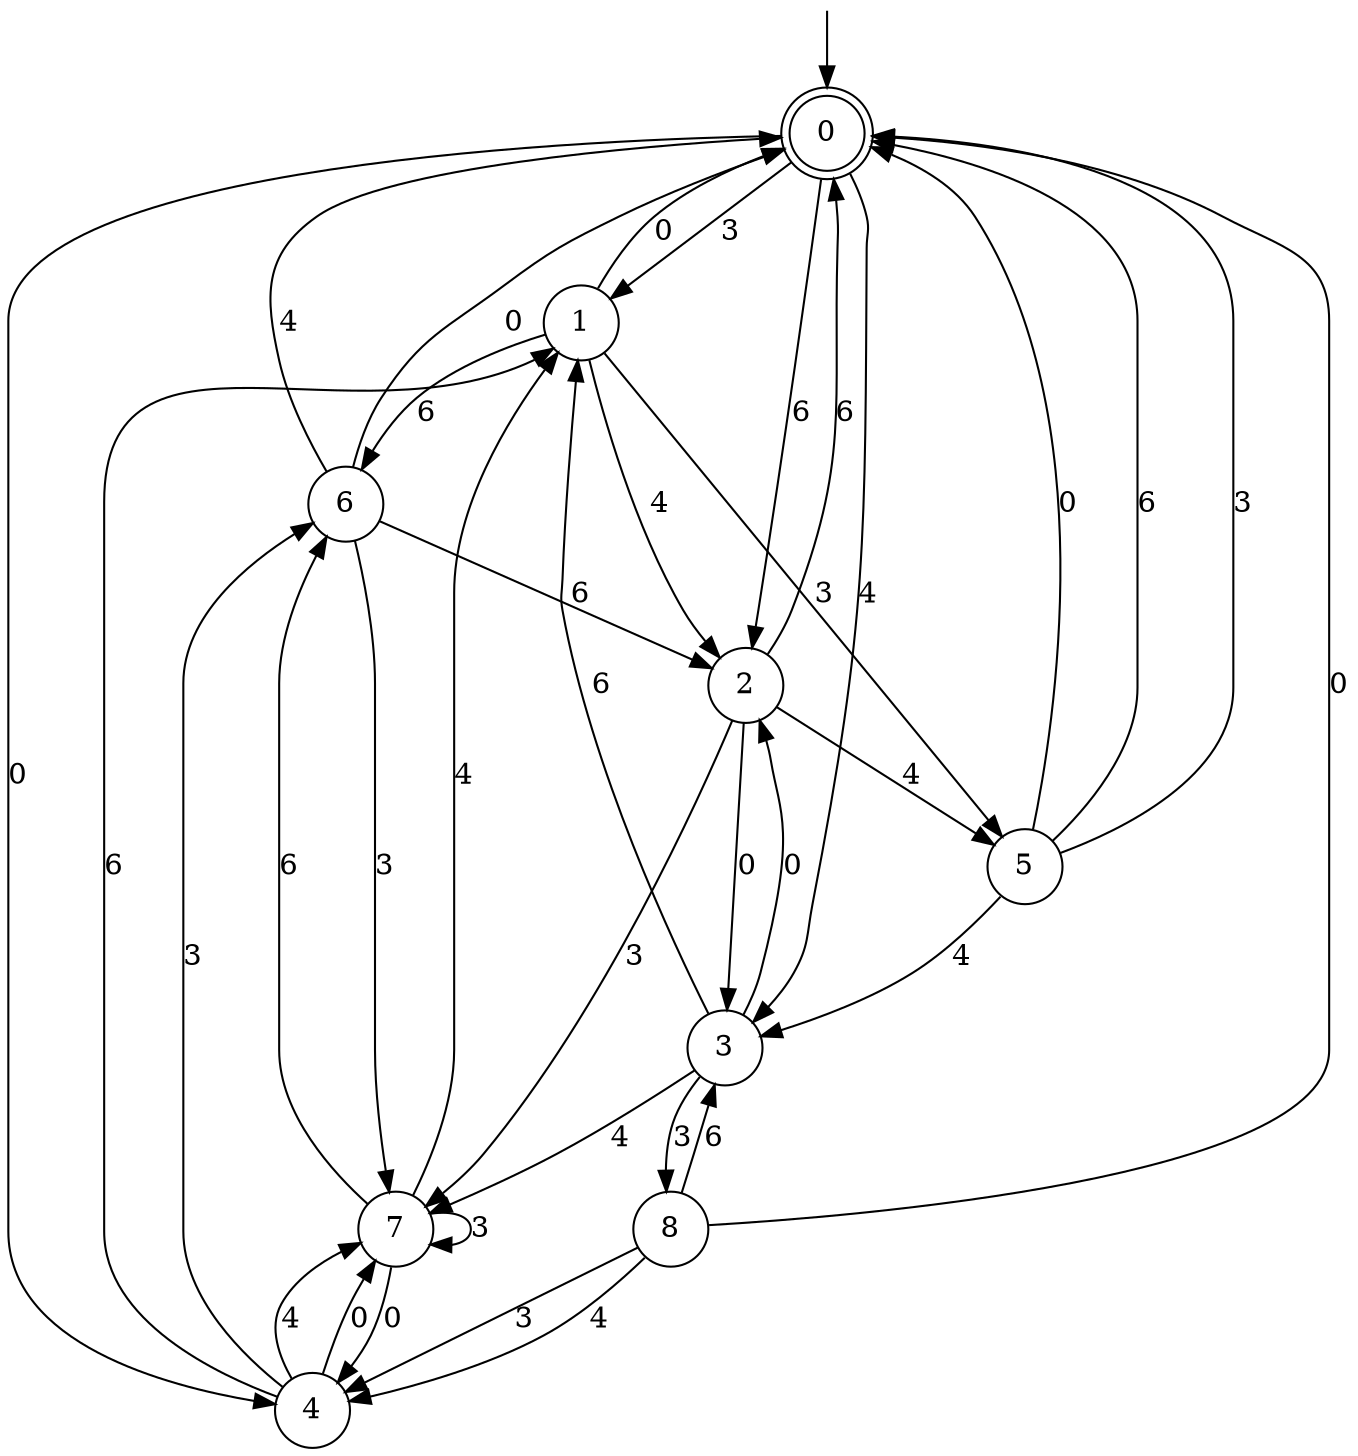 digraph g {

	s0 [shape="doublecircle" label="0"];
	s1 [shape="circle" label="1"];
	s2 [shape="circle" label="2"];
	s3 [shape="circle" label="3"];
	s4 [shape="circle" label="4"];
	s5 [shape="circle" label="5"];
	s6 [shape="circle" label="6"];
	s7 [shape="circle" label="7"];
	s8 [shape="circle" label="8"];
	s0 -> s1 [label="3"];
	s0 -> s2 [label="6"];
	s0 -> s3 [label="4"];
	s0 -> s4 [label="0"];
	s1 -> s5 [label="3"];
	s1 -> s6 [label="6"];
	s1 -> s2 [label="4"];
	s1 -> s0 [label="0"];
	s2 -> s7 [label="3"];
	s2 -> s0 [label="6"];
	s2 -> s5 [label="4"];
	s2 -> s3 [label="0"];
	s3 -> s8 [label="3"];
	s3 -> s1 [label="6"];
	s3 -> s7 [label="4"];
	s3 -> s2 [label="0"];
	s4 -> s6 [label="3"];
	s4 -> s1 [label="6"];
	s4 -> s7 [label="4"];
	s4 -> s7 [label="0"];
	s5 -> s0 [label="3"];
	s5 -> s0 [label="6"];
	s5 -> s3 [label="4"];
	s5 -> s0 [label="0"];
	s6 -> s7 [label="3"];
	s6 -> s2 [label="6"];
	s6 -> s0 [label="4"];
	s6 -> s0 [label="0"];
	s7 -> s7 [label="3"];
	s7 -> s6 [label="6"];
	s7 -> s1 [label="4"];
	s7 -> s4 [label="0"];
	s8 -> s4 [label="3"];
	s8 -> s3 [label="6"];
	s8 -> s4 [label="4"];
	s8 -> s0 [label="0"];

__start0 [label="" shape="none" width="0" height="0"];
__start0 -> s0;

}
